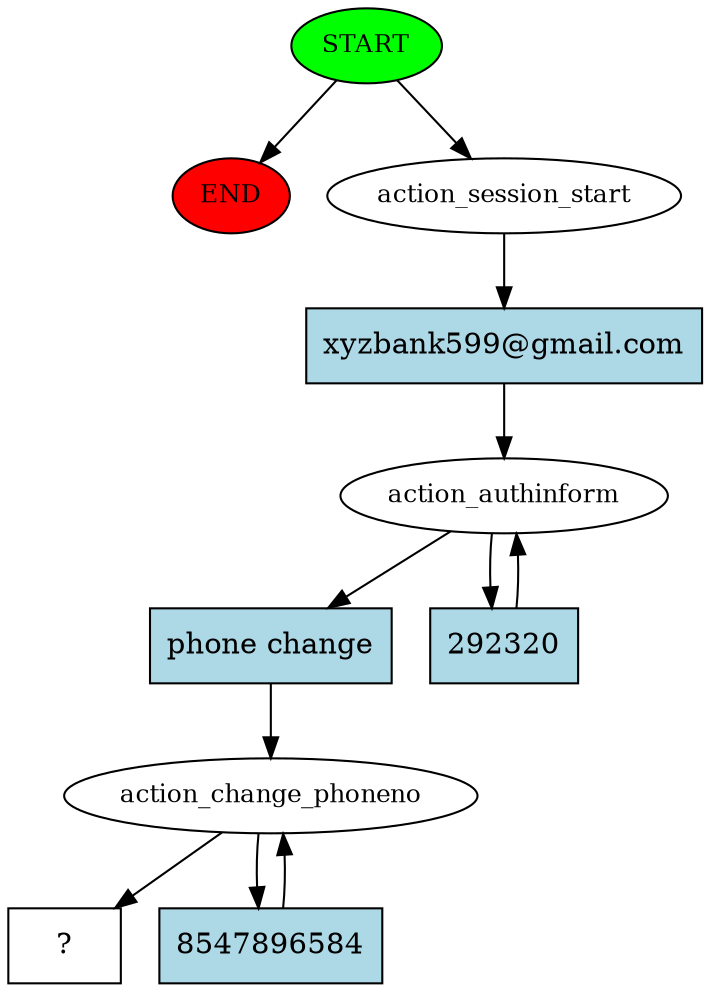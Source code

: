 digraph  {
0 [class="start active", fillcolor=green, fontsize=12, label=START, style=filled];
"-1" [class=end, fillcolor=red, fontsize=12, label=END, style=filled];
1 [class=active, fontsize=12, label=action_session_start];
2 [class=active, fontsize=12, label=action_authinform];
4 [class=active, fontsize=12, label=action_change_phoneno];
6 [class="intent dashed active", label="  ?  ", shape=rect];
7 [class="intent active", fillcolor=lightblue, label="xyzbank599@gmail.com", shape=rect, style=filled];
8 [class="intent active", fillcolor=lightblue, label="phone change", shape=rect, style=filled];
9 [class="intent active", fillcolor=lightblue, label=292320, shape=rect, style=filled];
10 [class="intent active", fillcolor=lightblue, label=8547896584, shape=rect, style=filled];
0 -> "-1"  [class="", key=NONE, label=""];
0 -> 1  [class=active, key=NONE, label=""];
1 -> 7  [class=active, key=0];
2 -> 8  [class=active, key=0];
2 -> 9  [class=active, key=0];
4 -> 6  [class=active, key=NONE, label=""];
4 -> 10  [class=active, key=0];
7 -> 2  [class=active, key=0];
8 -> 4  [class=active, key=0];
9 -> 2  [class=active, key=0];
10 -> 4  [class=active, key=0];
}
